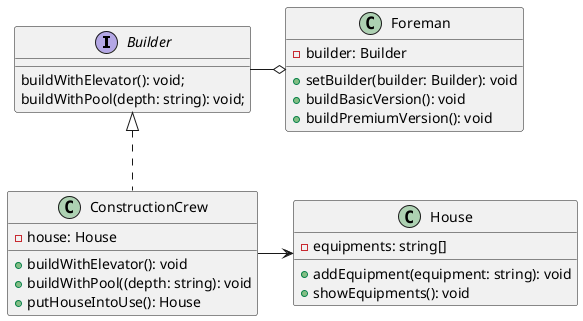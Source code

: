 @startuml

interface Builder {
  buildWithElevator(): void;
  buildWithPool(depth: string): void;
}

class Foreman {
  - builder: Builder
  + setBuilder(builder: Builder): void
  + buildBasicVersion(): void
  + buildPremiumVersion(): void
}

class ConstructionCrew {
  - house: House
  + buildWithElevator(): void
  + buildWithPool((depth: string): void
  + putHouseIntoUse(): House
}

class House {
  - equipments: string[]
  + addEquipment(equipment: string): void
  + showEquipments(): void
}

Builder -o Foreman
Builder <|.. ConstructionCrew
ConstructionCrew -> House
@enduml

' Association means "has / invoking its function"
' Aggregation means can exist independently
' Composition means cannot exist independently
' Director class (Foreman) is optional
